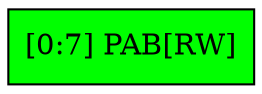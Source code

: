 digraph PAR0{
node [shape = "record" 
 style="filled" ];
node0 [ label = "[0:7] PAB[RW]"
 fillcolor = "green"];
}